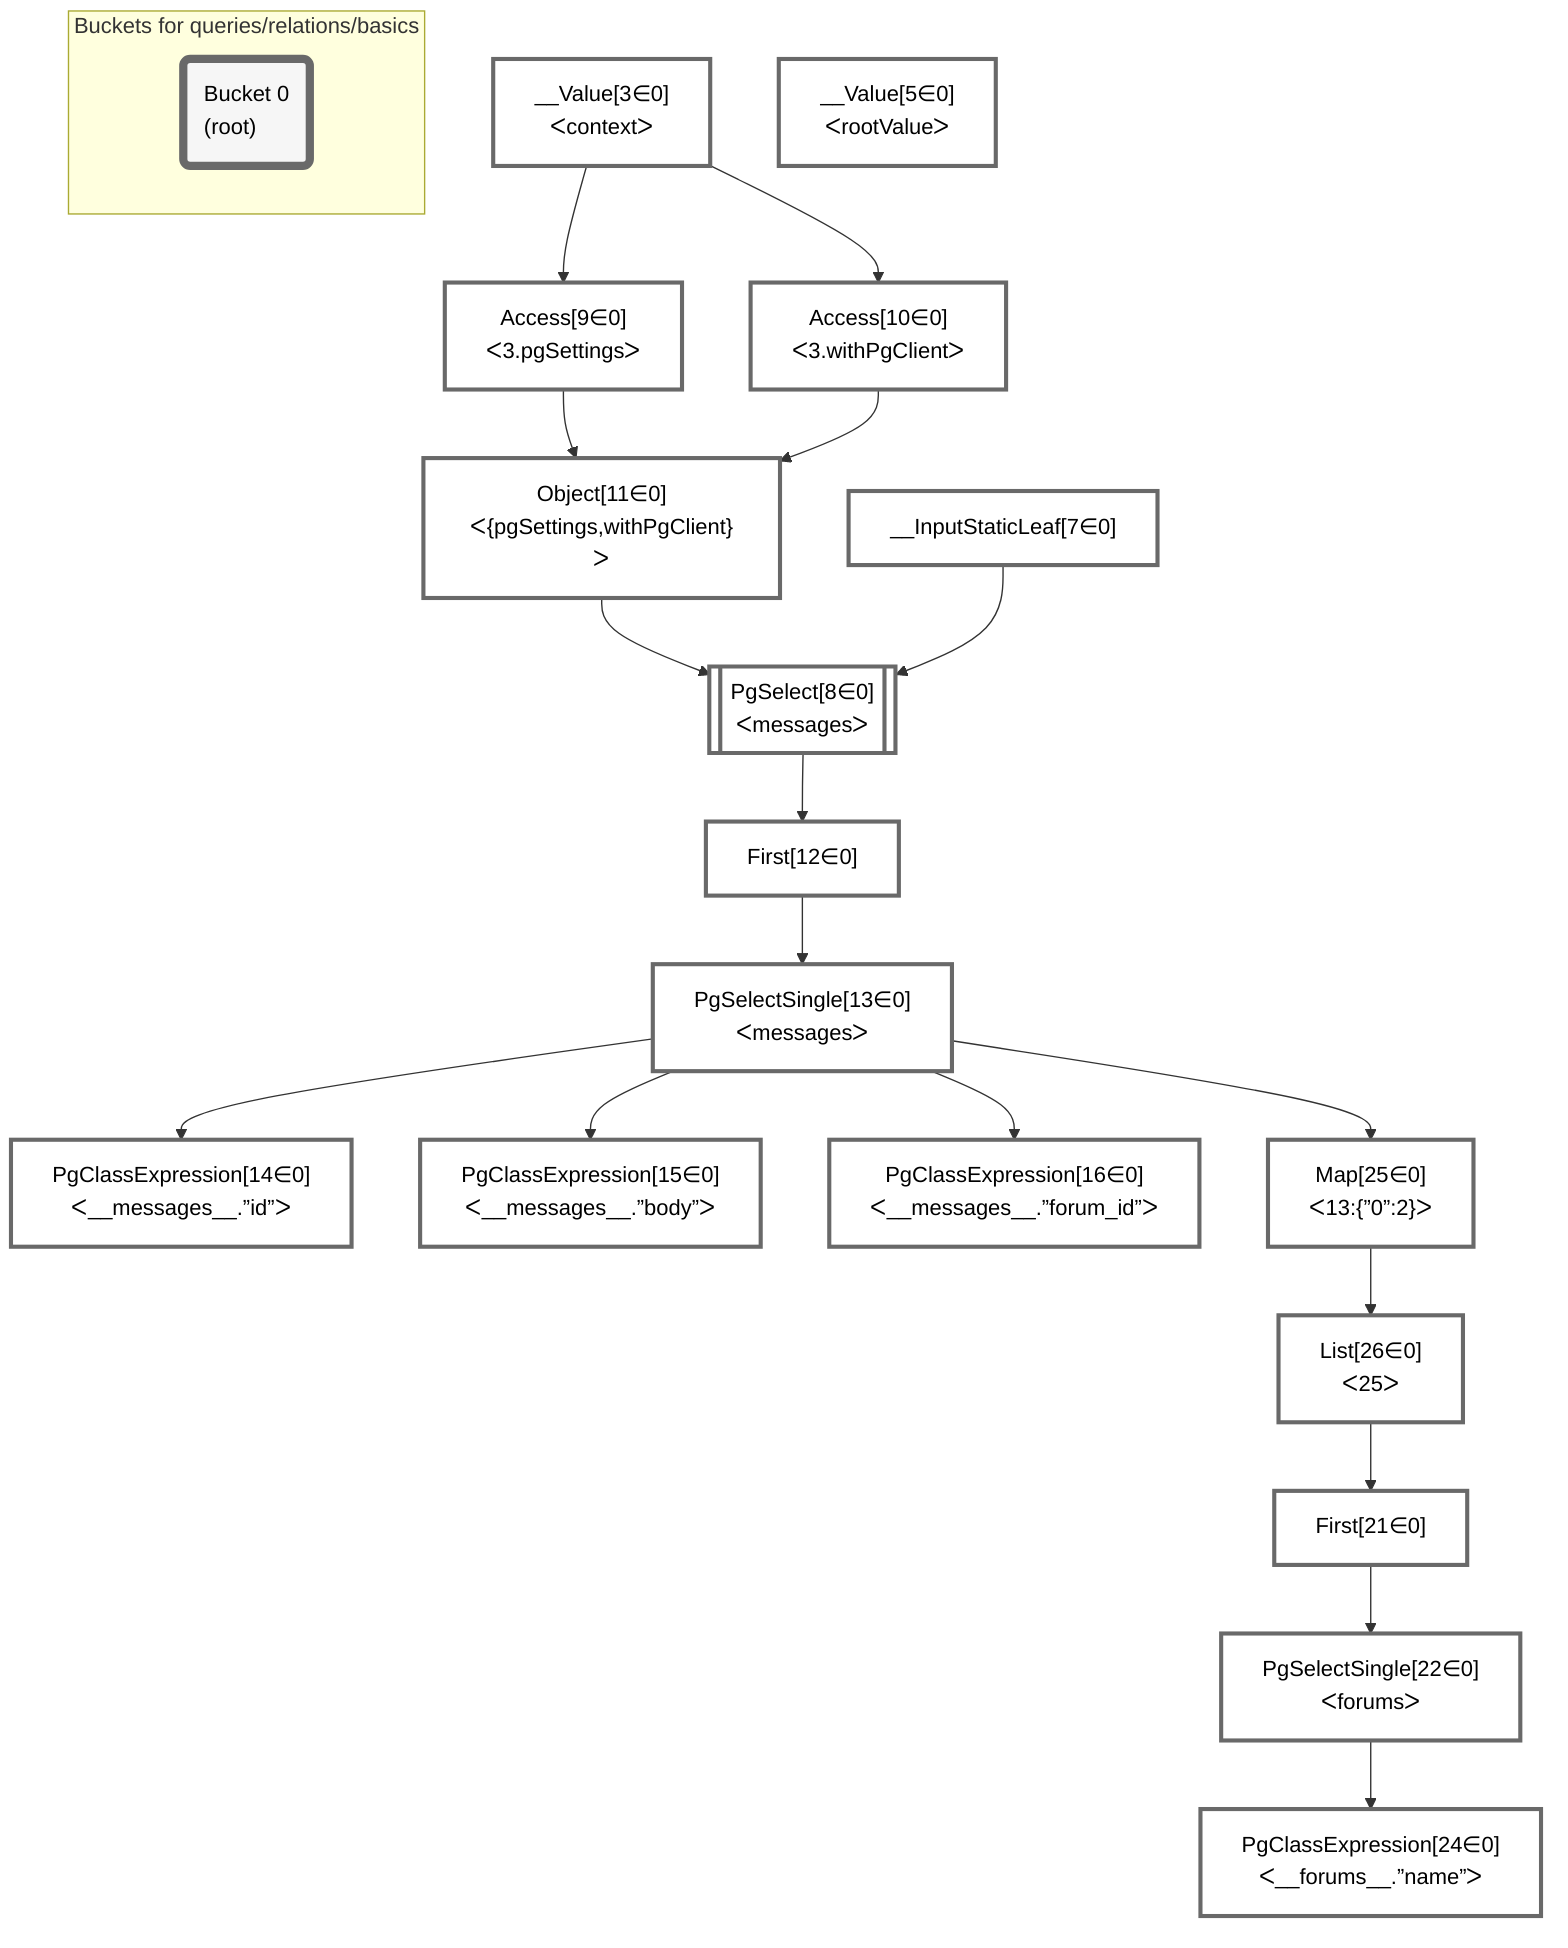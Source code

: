 graph TD
    classDef path fill:#eee,stroke:#000,color:#000
    classDef plan fill:#fff,stroke-width:3px,color:#000
    classDef itemplan fill:#fff,stroke-width:6px,color:#000
    classDef sideeffectplan fill:#f00,stroke-width:6px,color:#000
    classDef bucket fill:#f6f6f6,color:#000,stroke-width:6px,text-align:left


    %% define steps
    __Value3["__Value[3∈0]<br />ᐸcontextᐳ"]:::plan
    __Value5["__Value[5∈0]<br />ᐸrootValueᐳ"]:::plan
    __InputStaticLeaf7["__InputStaticLeaf[7∈0]"]:::plan
    Access9["Access[9∈0]<br />ᐸ3.pgSettingsᐳ"]:::plan
    Access10["Access[10∈0]<br />ᐸ3.withPgClientᐳ"]:::plan
    Object11["Object[11∈0]<br />ᐸ{pgSettings,withPgClient}ᐳ"]:::plan
    PgSelect8[["PgSelect[8∈0]<br />ᐸmessagesᐳ"]]:::plan
    First12["First[12∈0]"]:::plan
    PgSelectSingle13["PgSelectSingle[13∈0]<br />ᐸmessagesᐳ"]:::plan
    PgClassExpression14["PgClassExpression[14∈0]<br />ᐸ__messages__.”id”ᐳ"]:::plan
    PgClassExpression15["PgClassExpression[15∈0]<br />ᐸ__messages__.”body”ᐳ"]:::plan
    PgClassExpression16["PgClassExpression[16∈0]<br />ᐸ__messages__.”forum_id”ᐳ"]:::plan
    Map25["Map[25∈0]<br />ᐸ13:{”0”:2}ᐳ"]:::plan
    List26["List[26∈0]<br />ᐸ25ᐳ"]:::plan
    First21["First[21∈0]"]:::plan
    PgSelectSingle22["PgSelectSingle[22∈0]<br />ᐸforumsᐳ"]:::plan
    PgClassExpression24["PgClassExpression[24∈0]<br />ᐸ__forums__.”name”ᐳ"]:::plan

    %% plan dependencies
    __Value3 --> Access9
    __Value3 --> Access10
    Access9 & Access10 --> Object11
    Object11 & __InputStaticLeaf7 --> PgSelect8
    PgSelect8 --> First12
    First12 --> PgSelectSingle13
    PgSelectSingle13 --> PgClassExpression14
    PgSelectSingle13 --> PgClassExpression15
    PgSelectSingle13 --> PgClassExpression16
    PgSelectSingle13 --> Map25
    Map25 --> List26
    List26 --> First21
    First21 --> PgSelectSingle22
    PgSelectSingle22 --> PgClassExpression24

    %% plan-to-path relationships

    subgraph "Buckets for queries/relations/basics"
    Bucket0("Bucket 0<br />(root)"):::bucket
    classDef bucket0 stroke:#696969
    class Bucket0,__Value3,__Value5,__InputStaticLeaf7,PgSelect8,Access9,Access10,Object11,First12,PgSelectSingle13,PgClassExpression14,PgClassExpression15,PgClassExpression16,First21,PgSelectSingle22,PgClassExpression24,Map25,List26 bucket0
    end